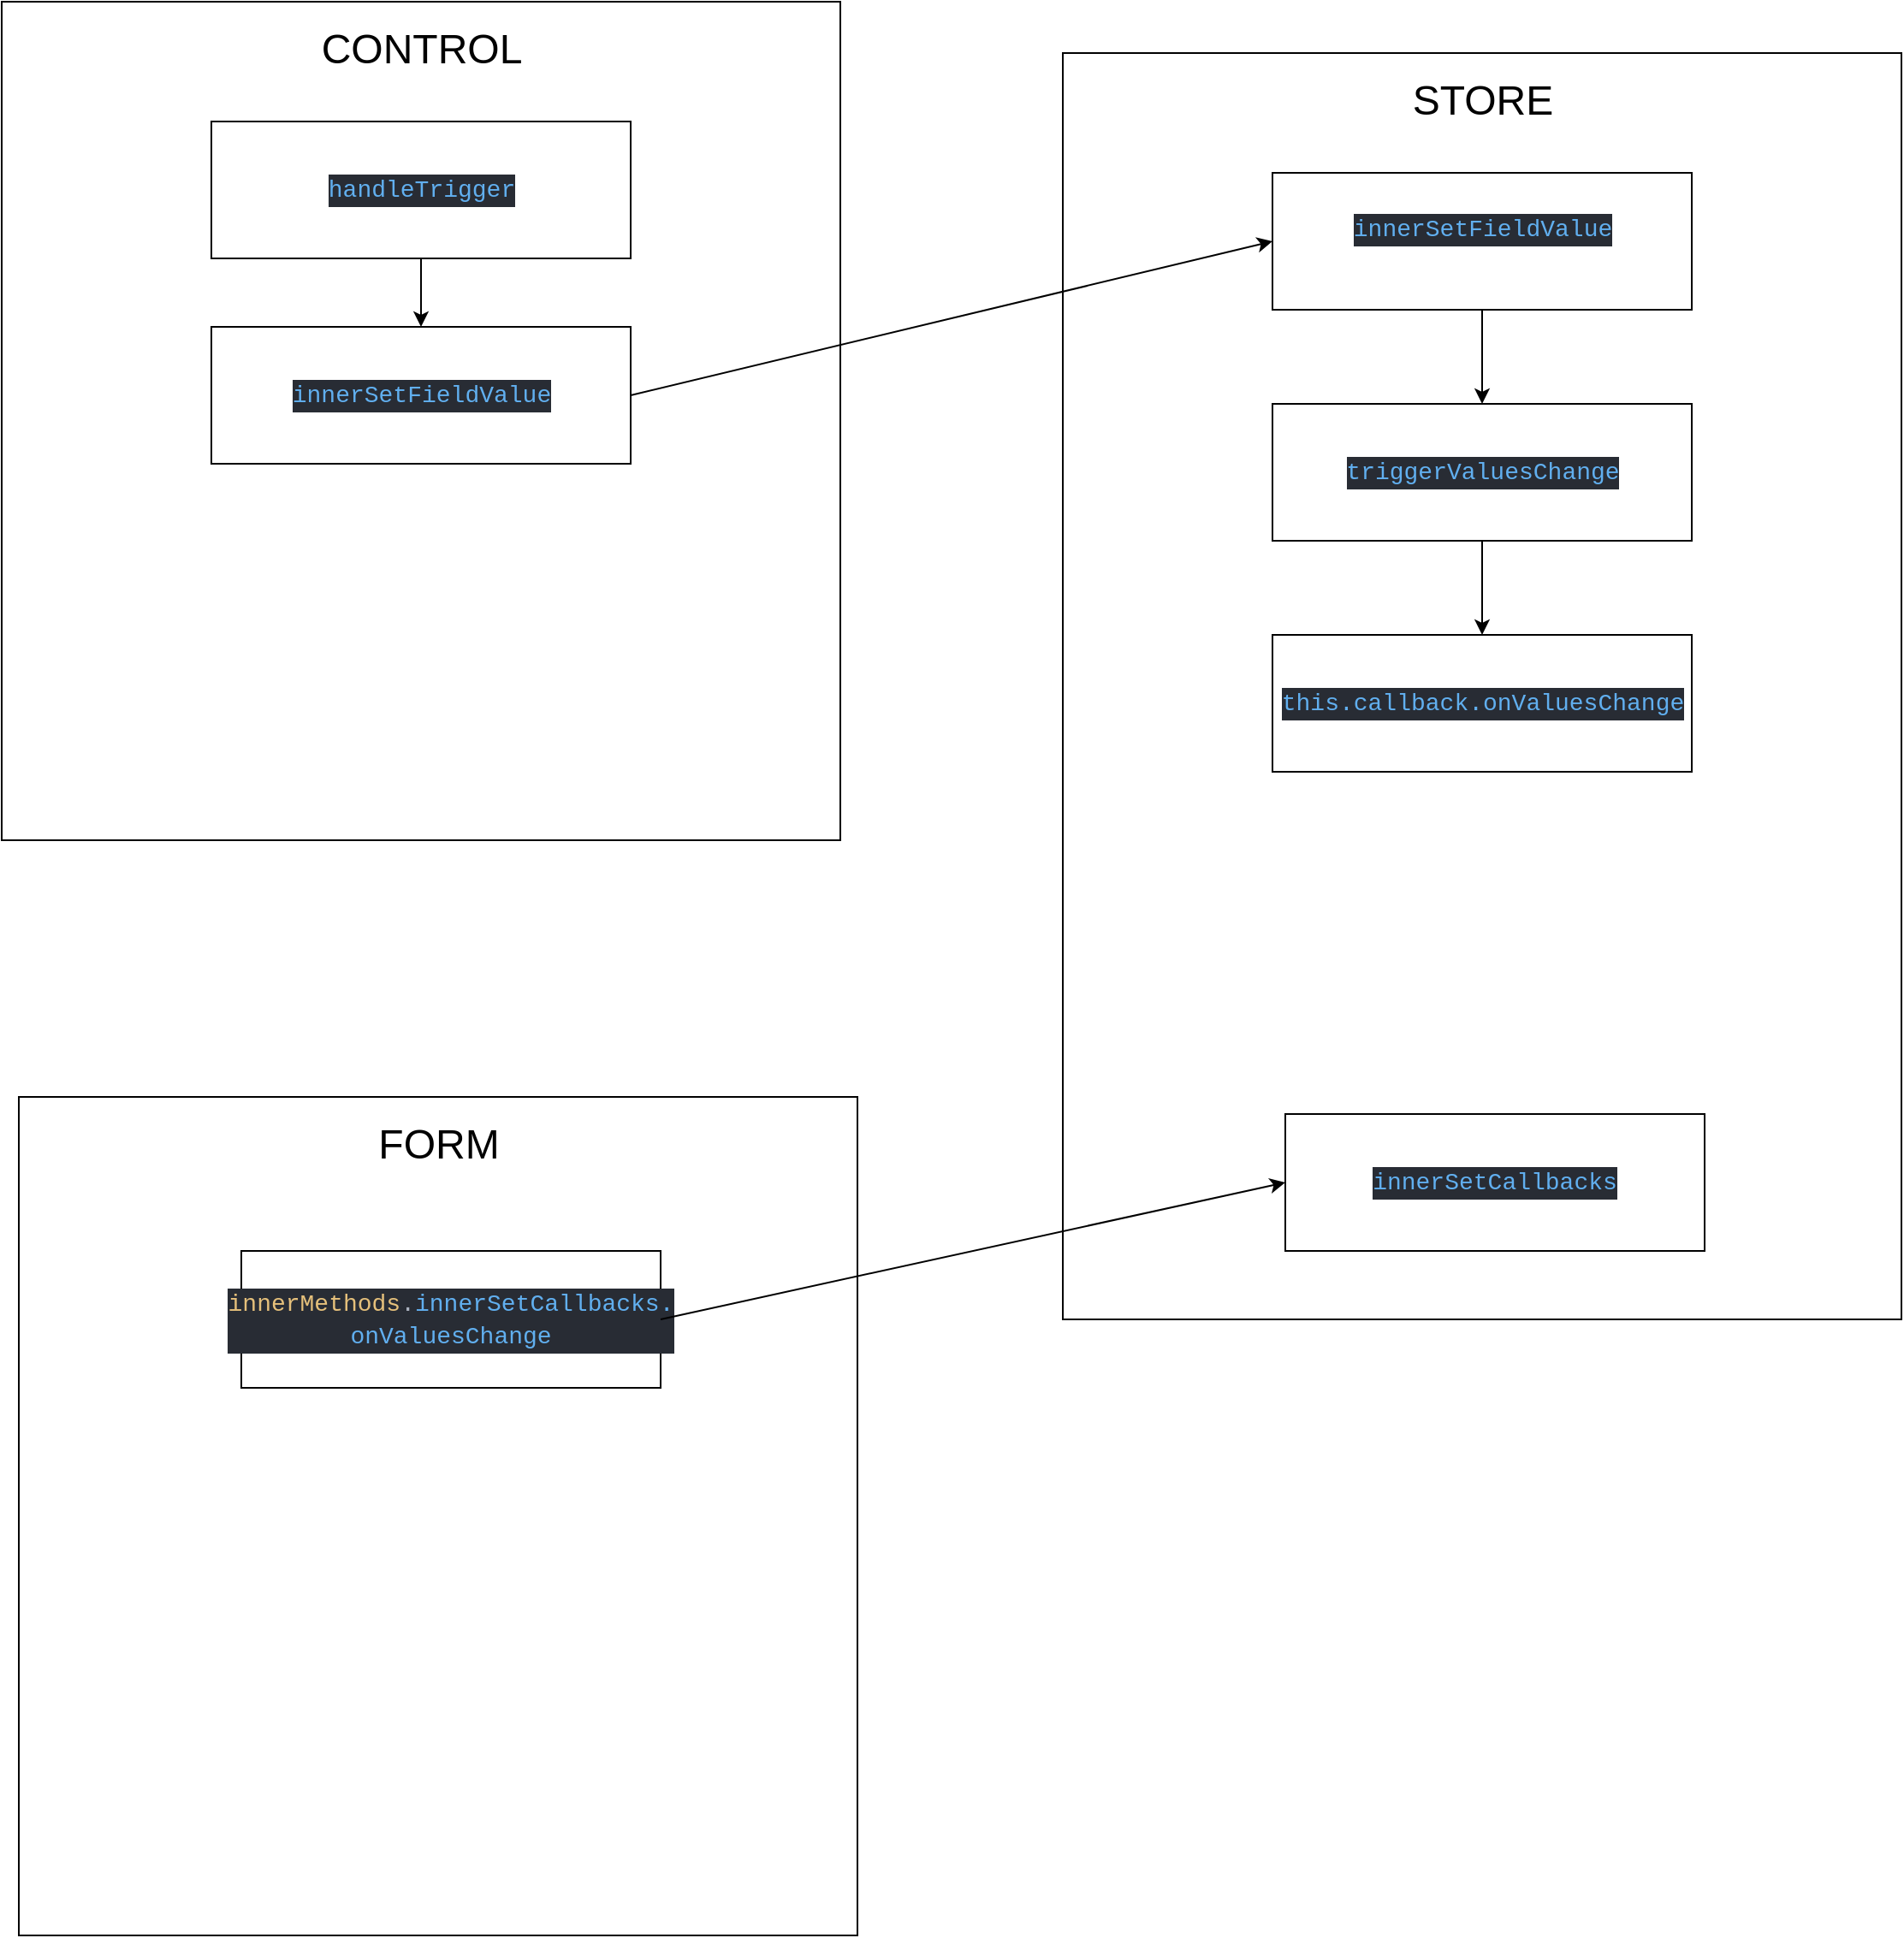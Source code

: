 <mxfile>
    <diagram id="IKpEFJAXQdyOoHMasbJN" name="onValuesChange">
        <mxGraphModel dx="1202" dy="-389" grid="1" gridSize="10" guides="1" tooltips="1" connect="1" arrows="1" fold="1" page="1" pageScale="1" pageWidth="850" pageHeight="1100" background="none" math="0" shadow="0">
            <root>
                <mxCell id="0"/>
                <mxCell id="1" parent="0"/>
                <mxCell id="69" value="" style="group;" parent="1" vertex="1" connectable="0">
                    <mxGeometry x="40" y="1870" width="490" height="490" as="geometry"/>
                </mxCell>
                <mxCell id="70" value="" style="rounded=0;whiteSpace=wrap;html=1;strokeColor=default;fontFamily=Helvetica;fontSize=12;fontColor=default;fillColor=default;" parent="69" vertex="1">
                    <mxGeometry width="490" height="490" as="geometry"/>
                </mxCell>
                <mxCell id="72" value="&lt;span style=&quot;font-size: 24px;&quot;&gt;FORM&lt;br&gt;&lt;/span&gt;" style="text;html=1;strokeColor=none;fillColor=none;align=center;verticalAlign=middle;whiteSpace=wrap;rounded=0;fontFamily=Helvetica;fontSize=12;fontColor=default;" parent="69" vertex="1">
                    <mxGeometry x="183.75" y="15.718" width="122.5" height="23.578" as="geometry"/>
                </mxCell>
                <mxCell id="109" value="&lt;div style=&quot;color: rgb(171, 178, 191); background-color: rgb(40, 44, 52); font-family: Consolas, &amp;quot;Courier New&amp;quot;, monospace; font-size: 14px; line-height: 19px;&quot;&gt;&lt;div style=&quot;line-height: 19px;&quot;&gt;&lt;div style=&quot;line-height: 19px;&quot;&gt;&lt;div style=&quot;line-height: 19px;&quot;&gt;&lt;span style=&quot;color: rgb(229, 192, 123);&quot;&gt;innerMethods&lt;/span&gt;.&lt;span style=&quot;color: rgb(97, 175, 239);&quot;&gt;innerSetCallbacks.&lt;/span&gt;&lt;/div&gt;&lt;div style=&quot;line-height: 19px;&quot;&gt;&lt;div style=&quot;line-height: 19px;&quot;&gt;&lt;span style=&quot;color: rgb(97, 175, 239);&quot;&gt;onValuesChange&lt;/span&gt;&lt;/div&gt;&lt;/div&gt;&lt;/div&gt;&lt;/div&gt;&lt;/div&gt;" style="rounded=0;whiteSpace=wrap;html=1;strokeColor=default;fontFamily=Helvetica;fontSize=12;fontColor=default;fillColor=default;" parent="69" vertex="1">
                    <mxGeometry x="130" y="90" width="245" height="80" as="geometry"/>
                </mxCell>
                <mxCell id="81" value="" style="group;" parent="1" vertex="1" connectable="0">
                    <mxGeometry x="30" y="1230" width="490" height="490" as="geometry"/>
                </mxCell>
                <mxCell id="82" value="" style="rounded=0;whiteSpace=wrap;html=1;strokeColor=default;fontFamily=Helvetica;fontSize=12;fontColor=default;fillColor=default;" parent="81" vertex="1">
                    <mxGeometry width="490" height="490" as="geometry"/>
                </mxCell>
                <mxCell id="90" style="edgeStyle=none;html=1;exitX=0.5;exitY=1;exitDx=0;exitDy=0;entryX=0.5;entryY=0;entryDx=0;entryDy=0;fontFamily=Helvetica;fontSize=24;fontColor=default;" parent="81" source="83" target="89" edge="1">
                    <mxGeometry relative="1" as="geometry"/>
                </mxCell>
                <mxCell id="83" value="&lt;div style=&quot;color: rgb(171, 178, 191); background-color: rgb(40, 44, 52); font-family: Consolas, &amp;quot;Courier New&amp;quot;, monospace; font-size: 14px; line-height: 19px;&quot;&gt;&lt;div style=&quot;line-height: 19px;&quot;&gt;&lt;br&gt;&lt;/div&gt;&lt;/div&gt;" style="rounded=0;whiteSpace=wrap;html=1;strokeColor=default;fontFamily=Helvetica;fontSize=12;fontColor=default;fillColor=default;" parent="81" vertex="1">
                    <mxGeometry x="122.5" y="70" width="245" height="80" as="geometry"/>
                </mxCell>
                <mxCell id="84" value="&lt;span style=&quot;font-size: 24px;&quot;&gt;CONTROL&lt;br&gt;&lt;/span&gt;" style="text;html=1;strokeColor=none;fillColor=none;align=center;verticalAlign=middle;whiteSpace=wrap;rounded=0;fontFamily=Helvetica;fontSize=12;fontColor=default;" parent="81" vertex="1">
                    <mxGeometry x="183.75" y="15.718" width="122.5" height="23.578" as="geometry"/>
                </mxCell>
                <mxCell id="88" value="&lt;div style=&quot;color: rgb(171, 178, 191); background-color: rgb(40, 44, 52); font-family: Consolas, &amp;quot;Courier New&amp;quot;, monospace; font-size: 14px; line-height: 19px;&quot;&gt;&lt;span style=&quot;color: #61afef;&quot;&gt;handleTrigger&lt;/span&gt;&lt;/div&gt;" style="text;html=1;strokeColor=none;fillColor=none;align=center;verticalAlign=middle;whiteSpace=wrap;rounded=0;fontFamily=Helvetica;fontSize=12;fontColor=default;" parent="81" vertex="1">
                    <mxGeometry x="183.75" y="100" width="122.5" height="20" as="geometry"/>
                </mxCell>
                <mxCell id="89" value="&lt;div style=&quot;color: rgb(171, 178, 191); background-color: rgb(40, 44, 52); font-family: Consolas, &amp;quot;Courier New&amp;quot;, monospace; font-size: 14px; line-height: 19px;&quot;&gt;&lt;div style=&quot;line-height: 19px;&quot;&gt;&lt;div style=&quot;line-height: 19px;&quot;&gt;&lt;span style=&quot;color: #61afef;&quot;&gt;innerSetFieldValue&lt;/span&gt;&lt;/div&gt;&lt;/div&gt;&lt;/div&gt;" style="rounded=0;whiteSpace=wrap;html=1;strokeColor=default;fontFamily=Helvetica;fontSize=12;fontColor=default;fillColor=default;" parent="81" vertex="1">
                    <mxGeometry x="122.5" y="190" width="245" height="80" as="geometry"/>
                </mxCell>
                <mxCell id="91" value="" style="group;" parent="1" vertex="1" connectable="0">
                    <mxGeometry x="650" y="1260" width="490" height="740" as="geometry"/>
                </mxCell>
                <mxCell id="92" value="" style="rounded=0;whiteSpace=wrap;html=1;strokeColor=default;fontFamily=Helvetica;fontSize=12;fontColor=default;fillColor=default;" parent="91" vertex="1">
                    <mxGeometry width="490" height="740" as="geometry"/>
                </mxCell>
                <mxCell id="107" style="edgeStyle=none;html=1;exitX=0.5;exitY=1;exitDx=0;exitDy=0;fontFamily=Helvetica;fontSize=24;fontColor=default;" parent="91" source="94" target="106" edge="1">
                    <mxGeometry relative="1" as="geometry"/>
                </mxCell>
                <mxCell id="94" value="&lt;div style=&quot;color: rgb(171, 178, 191); background-color: rgb(40, 44, 52); font-family: Consolas, &amp;quot;Courier New&amp;quot;, monospace; font-size: 14px; line-height: 19px;&quot;&gt;&lt;div style=&quot;line-height: 19px;&quot;&gt;&lt;br&gt;&lt;/div&gt;&lt;/div&gt;" style="rounded=0;whiteSpace=wrap;html=1;strokeColor=default;fontFamily=Helvetica;fontSize=12;fontColor=default;fillColor=default;" parent="91" vertex="1">
                    <mxGeometry x="122.5" y="70" width="245" height="80" as="geometry"/>
                </mxCell>
                <mxCell id="95" value="&lt;span style=&quot;font-size: 24px;&quot;&gt;STORE&lt;br&gt;&lt;/span&gt;" style="text;html=1;strokeColor=none;fillColor=none;align=center;verticalAlign=middle;whiteSpace=wrap;rounded=0;fontFamily=Helvetica;fontSize=12;fontColor=default;" parent="91" vertex="1">
                    <mxGeometry x="183.75" y="15.718" width="122.5" height="23.578" as="geometry"/>
                </mxCell>
                <mxCell id="96" value="&#10;&lt;div style=&quot;color: rgb(171, 178, 191); background-color: rgb(40, 44, 52); font-family: Consolas, &amp;quot;Courier New&amp;quot;, monospace; font-weight: normal; font-size: 14px; line-height: 19px;&quot;&gt;&lt;div&gt;&lt;span style=&quot;color: #61afef;&quot;&gt;innerSetFieldValue&lt;/span&gt;&lt;/div&gt;&lt;/div&gt;&#10;&#10;" style="text;html=1;strokeColor=none;fillColor=none;align=center;verticalAlign=middle;whiteSpace=wrap;rounded=0;fontFamily=Helvetica;fontSize=12;fontColor=default;" parent="91" vertex="1">
                    <mxGeometry x="183.75" y="100" width="122.5" height="20" as="geometry"/>
                </mxCell>
                <mxCell id="113" style="edgeStyle=none;html=1;exitX=0.5;exitY=1;exitDx=0;exitDy=0;fontFamily=Helvetica;fontSize=24;fontColor=default;" parent="91" source="106" target="112" edge="1">
                    <mxGeometry relative="1" as="geometry"/>
                </mxCell>
                <mxCell id="106" value="&lt;div style=&quot;color: rgb(171, 178, 191); background-color: rgb(40, 44, 52); font-family: Consolas, &amp;quot;Courier New&amp;quot;, monospace; font-size: 14px; line-height: 19px;&quot;&gt;&lt;div style=&quot;line-height: 19px;&quot;&gt;&lt;div style=&quot;line-height: 19px;&quot;&gt;&lt;span style=&quot;color: #61afef;&quot;&gt;triggerValuesChange&lt;/span&gt;&lt;/div&gt;&lt;/div&gt;&lt;/div&gt;" style="rounded=0;whiteSpace=wrap;html=1;strokeColor=default;fontFamily=Helvetica;fontSize=12;fontColor=default;fillColor=default;" parent="91" vertex="1">
                    <mxGeometry x="122.5" y="205" width="245" height="80" as="geometry"/>
                </mxCell>
                <mxCell id="108" value="&lt;div style=&quot;color: rgb(171, 178, 191); background-color: rgb(40, 44, 52); font-family: Consolas, &amp;quot;Courier New&amp;quot;, monospace; font-size: 14px; line-height: 19px;&quot;&gt;&lt;div style=&quot;line-height: 19px;&quot;&gt;&lt;div style=&quot;line-height: 19px;&quot;&gt;&lt;div style=&quot;line-height: 19px;&quot;&gt;&lt;span style=&quot;color: #61afef;&quot;&gt;innerSetCallbacks&lt;/span&gt;&lt;/div&gt;&lt;/div&gt;&lt;/div&gt;&lt;/div&gt;" style="rounded=0;whiteSpace=wrap;html=1;strokeColor=default;fontFamily=Helvetica;fontSize=12;fontColor=default;fillColor=default;" parent="91" vertex="1">
                    <mxGeometry x="130" y="620" width="245" height="80" as="geometry"/>
                </mxCell>
                <mxCell id="112" value="&lt;div style=&quot;color: rgb(171, 178, 191); background-color: rgb(40, 44, 52); font-family: Consolas, &amp;quot;Courier New&amp;quot;, monospace; font-size: 14px; line-height: 19px;&quot;&gt;&lt;div style=&quot;line-height: 19px;&quot;&gt;&lt;div style=&quot;line-height: 19px;&quot;&gt;&lt;div style=&quot;line-height: 19px;&quot;&gt;&lt;span style=&quot;color: #61afef;&quot;&gt;this.callback.&lt;/span&gt;&lt;span style=&quot;color: rgb(97, 175, 239);&quot;&gt;onValuesChange&lt;/span&gt;&lt;/div&gt;&lt;/div&gt;&lt;/div&gt;&lt;/div&gt;" style="rounded=0;whiteSpace=wrap;html=1;strokeColor=default;fontFamily=Helvetica;fontSize=12;fontColor=default;fillColor=default;" parent="91" vertex="1">
                    <mxGeometry x="122.5" y="340" width="245" height="80" as="geometry"/>
                </mxCell>
                <mxCell id="98" style="edgeStyle=none;html=1;exitX=1;exitY=0.5;exitDx=0;exitDy=0;entryX=0;entryY=0.5;entryDx=0;entryDy=0;fontFamily=Helvetica;fontSize=24;fontColor=default;" parent="1" source="89" target="94" edge="1">
                    <mxGeometry relative="1" as="geometry"/>
                </mxCell>
                <mxCell id="111" style="edgeStyle=none;html=1;exitX=1;exitY=0.5;exitDx=0;exitDy=0;entryX=0;entryY=0.5;entryDx=0;entryDy=0;fontFamily=Helvetica;fontSize=24;fontColor=default;" parent="1" source="109" target="108" edge="1">
                    <mxGeometry relative="1" as="geometry"/>
                </mxCell>
            </root>
        </mxGraphModel>
    </diagram>
    <diagram name="onSubmit" id="niWLzvq-EdSnXIQBMatt">
        <mxGraphModel dx="1202" dy="-391" grid="1" gridSize="10" guides="1" tooltips="1" connect="1" arrows="1" fold="1" page="1" pageScale="1" pageWidth="850" pageHeight="1100" background="none" math="0" shadow="0">
            <root>
                <mxCell id="wr9pQKqONIE5KZ0gKn6f-0"/>
                <mxCell id="wr9pQKqONIE5KZ0gKn6f-1" parent="wr9pQKqONIE5KZ0gKn6f-0"/>
                <mxCell id="wr9pQKqONIE5KZ0gKn6f-2" value="" style="group;" parent="wr9pQKqONIE5KZ0gKn6f-1" vertex="1" connectable="0">
                    <mxGeometry x="150" y="1420" width="490" height="490" as="geometry"/>
                </mxCell>
                <mxCell id="wr9pQKqONIE5KZ0gKn6f-3" value="" style="rounded=0;whiteSpace=wrap;html=1;strokeColor=default;fontFamily=Helvetica;fontSize=12;fontColor=default;fillColor=default;" parent="wr9pQKqONIE5KZ0gKn6f-2" vertex="1">
                    <mxGeometry width="490" height="490" as="geometry"/>
                </mxCell>
                <mxCell id="wr9pQKqONIE5KZ0gKn6f-4" value="&lt;span style=&quot;font-size: 24px;&quot;&gt;FORM&lt;br&gt;&lt;/span&gt;" style="text;html=1;strokeColor=none;fillColor=none;align=center;verticalAlign=middle;whiteSpace=wrap;rounded=0;fontFamily=Helvetica;fontSize=12;fontColor=default;" parent="wr9pQKqONIE5KZ0gKn6f-2" vertex="1">
                    <mxGeometry x="183.75" y="15.718" width="122.5" height="23.578" as="geometry"/>
                </mxCell>
                <mxCell id="wr9pQKqONIE5KZ0gKn6f-5" value="&lt;div style=&quot;background-color: rgb(40, 44, 52); font-family: Consolas, &amp;quot;Courier New&amp;quot;, monospace; font-size: 14px; line-height: 19px; color: rgb(171, 178, 191);&quot;&gt;&lt;div style=&quot;line-height: 19px;&quot;&gt;&lt;div style=&quot;line-height: 19px;&quot;&gt;&lt;div style=&quot;line-height: 19px;&quot;&gt;&lt;div style=&quot;font-family: Menlo, Monaco, &amp;quot;Courier New&amp;quot;, monospace; font-size: 12px; line-height: 18px;&quot;&gt;&lt;div&gt;&lt;span style=&quot;color: #e5c07b;&quot;&gt;innerMethods&lt;/span&gt;.&lt;span style=&quot;color: #61afef;&quot;&gt;innerSetCallbacks&lt;/span&gt;({&lt;/div&gt;&lt;div&gt;  &lt;span style=&quot;color: #61afef;&quot;&gt;onSubmit&lt;/span&gt;: () &lt;span style=&quot;color: #c678dd;&quot;&gt;=&amp;gt;&lt;/span&gt; {}&lt;/div&gt;&lt;div&gt;});&lt;/div&gt;&lt;/div&gt;&lt;/div&gt;&lt;/div&gt;&lt;/div&gt;&lt;/div&gt;" style="rounded=0;whiteSpace=wrap;html=1;strokeColor=default;fontFamily=Helvetica;fontSize=12;fontColor=default;fillColor=default;" parent="wr9pQKqONIE5KZ0gKn6f-2" vertex="1">
                    <mxGeometry x="130" y="90" width="245" height="80" as="geometry"/>
                </mxCell>
                <mxCell id="PwSs_GgSIJuXpOcLG5Ot-0" value="&lt;div style=&quot;background-color: rgb(40, 44, 52); font-family: Consolas, &amp;quot;Courier New&amp;quot;, monospace; font-size: 14px; line-height: 19px; color: rgb(171, 178, 191);&quot;&gt;&lt;div style=&quot;line-height: 19px;&quot;&gt;&lt;div style=&quot;line-height: 19px;&quot;&gt;&lt;div style=&quot;line-height: 19px;&quot;&gt;&lt;div style=&quot;font-family: Menlo, Monaco, &amp;quot;Courier New&amp;quot;, monospace; font-size: 12px; line-height: 18px;&quot;&gt;&lt;div style=&quot;line-height: 18px;&quot;&gt;&lt;div&gt;&amp;lt;&lt;span style=&quot;color: #e5c07b;&quot;&gt;Wrapper&lt;/span&gt;&lt;/div&gt;&lt;div&gt;&lt;span style=&quot;color: #d19a66;font-style: italic;&quot;&gt;onSubmit&lt;/span&gt;&lt;span style=&quot;color: #56b6c2;&quot;&gt;=&lt;/span&gt;&lt;span style=&quot;color: #c678dd;&quot;&gt;{&lt;/span&gt;(&lt;span style=&quot;color: #e06c75;font-style: italic;&quot;&gt;e&lt;/span&gt;) &lt;span style=&quot;color: #c678dd;&quot;&gt;=&amp;gt;&lt;/span&gt; {&lt;/div&gt;&lt;div&gt;  &lt;span style=&quot;color: #e5c07b;&quot;&gt;formInstance&lt;/span&gt;.&lt;span style=&quot;color: #61afef;&quot;&gt;submit&lt;/span&gt;();&lt;/div&gt;&lt;div&gt;}&lt;span style=&quot;color: #c678dd;&quot;&gt;}&lt;/span&gt;&lt;/div&gt;&lt;div&gt;&amp;gt;&lt;/div&gt;&lt;/div&gt;&lt;/div&gt;&lt;/div&gt;&lt;/div&gt;&lt;/div&gt;&lt;/div&gt;" style="rounded=0;whiteSpace=wrap;html=1;strokeColor=default;fontFamily=Helvetica;fontSize=12;fontColor=default;fillColor=default;" parent="wr9pQKqONIE5KZ0gKn6f-2" vertex="1">
                    <mxGeometry x="135" y="200" width="240" height="110" as="geometry"/>
                </mxCell>
                <mxCell id="wr9pQKqONIE5KZ0gKn6f-13" value="" style="group;" parent="wr9pQKqONIE5KZ0gKn6f-1" vertex="1" connectable="0">
                    <mxGeometry x="690" y="1270" width="490" height="740" as="geometry"/>
                </mxCell>
                <mxCell id="wr9pQKqONIE5KZ0gKn6f-14" value="" style="rounded=0;whiteSpace=wrap;html=1;strokeColor=default;fontFamily=Helvetica;fontSize=12;fontColor=default;fillColor=default;" parent="wr9pQKqONIE5KZ0gKn6f-13" vertex="1">
                    <mxGeometry width="490" height="740" as="geometry"/>
                </mxCell>
                <mxCell id="hVibTTQIVhq0X6SmjSsc-0" style="edgeStyle=none;html=1;exitX=0.5;exitY=1;exitDx=0;exitDy=0;" parent="wr9pQKqONIE5KZ0gKn6f-13" source="wr9pQKqONIE5KZ0gKn6f-16" target="PwSs_GgSIJuXpOcLG5Ot-10" edge="1">
                    <mxGeometry relative="1" as="geometry"/>
                </mxCell>
                <mxCell id="wr9pQKqONIE5KZ0gKn6f-16" value="&lt;div style=&quot;color: rgb(171, 178, 191); background-color: rgb(40, 44, 52); font-family: Consolas, &amp;quot;Courier New&amp;quot;, monospace; font-size: 14px; line-height: 19px;&quot;&gt;&lt;div style=&quot;line-height: 19px;&quot;&gt;&lt;br&gt;&lt;/div&gt;&lt;/div&gt;" style="rounded=0;whiteSpace=wrap;html=1;strokeColor=default;fontFamily=Helvetica;fontSize=12;fontColor=default;fillColor=default;" parent="wr9pQKqONIE5KZ0gKn6f-13" vertex="1">
                    <mxGeometry x="122.5" y="70" width="245" height="70" as="geometry"/>
                </mxCell>
                <mxCell id="wr9pQKqONIE5KZ0gKn6f-17" value="&lt;span style=&quot;font-size: 24px;&quot;&gt;STORE&lt;br&gt;&lt;/span&gt;" style="text;html=1;strokeColor=none;fillColor=none;align=center;verticalAlign=middle;whiteSpace=wrap;rounded=0;fontFamily=Helvetica;fontSize=12;fontColor=default;" parent="wr9pQKqONIE5KZ0gKn6f-13" vertex="1">
                    <mxGeometry x="183.75" y="15.718" width="122.5" height="23.578" as="geometry"/>
                </mxCell>
                <mxCell id="wr9pQKqONIE5KZ0gKn6f-18" value="&lt;div style=&quot;background-color: rgb(40, 44, 52); font-family: Menlo, Monaco, &amp;quot;Courier New&amp;quot;, monospace; line-height: 18px;&quot;&gt;&lt;font color=&quot;#c678dd&quot;&gt;submit&lt;/font&gt;&lt;/div&gt;" style="text;html=1;strokeColor=none;fillColor=none;align=center;verticalAlign=middle;whiteSpace=wrap;rounded=0;fontFamily=Helvetica;fontSize=12;fontColor=default;" parent="wr9pQKqONIE5KZ0gKn6f-13" vertex="1">
                    <mxGeometry x="158.13" y="95" width="173.75" height="20" as="geometry"/>
                </mxCell>
                <mxCell id="wr9pQKqONIE5KZ0gKn6f-21" value="&lt;div style=&quot;color: rgb(171, 178, 191); background-color: rgb(40, 44, 52); font-family: Consolas, &amp;quot;Courier New&amp;quot;, monospace; font-size: 14px; line-height: 19px;&quot;&gt;&lt;div style=&quot;line-height: 19px;&quot;&gt;&lt;div style=&quot;line-height: 19px;&quot;&gt;&lt;div style=&quot;line-height: 19px;&quot;&gt;&lt;span style=&quot;color: #61afef;&quot;&gt;innerSetCallbacks&lt;/span&gt;&lt;/div&gt;&lt;/div&gt;&lt;/div&gt;&lt;/div&gt;" style="rounded=0;whiteSpace=wrap;html=1;strokeColor=default;fontFamily=Helvetica;fontSize=12;fontColor=default;fillColor=default;" parent="wr9pQKqONIE5KZ0gKn6f-13" vertex="1">
                    <mxGeometry x="130" y="620" width="245" height="80" as="geometry"/>
                </mxCell>
                <mxCell id="PwSs_GgSIJuXpOcLG5Ot-10" value="&lt;div style=&quot;color: rgb(171, 178, 191); background-color: rgb(40, 44, 52); font-family: Consolas, &amp;quot;Courier New&amp;quot;, monospace; font-size: 14px; line-height: 19px;&quot;&gt;&lt;div style=&quot;line-height: 19px;&quot;&gt;callbacks.onSubmit&lt;/div&gt;&lt;/div&gt;" style="rounded=0;whiteSpace=wrap;html=1;strokeColor=default;fontFamily=Helvetica;fontSize=12;fontColor=default;fillColor=default;" parent="wr9pQKqONIE5KZ0gKn6f-13" vertex="1">
                    <mxGeometry x="122.5" y="210" width="245" height="80" as="geometry"/>
                </mxCell>
                <mxCell id="wr9pQKqONIE5KZ0gKn6f-24" style="edgeStyle=none;html=1;exitX=1;exitY=0.5;exitDx=0;exitDy=0;entryX=0;entryY=0.5;entryDx=0;entryDy=0;fontFamily=Helvetica;fontSize=24;fontColor=default;" parent="wr9pQKqONIE5KZ0gKn6f-1" source="wr9pQKqONIE5KZ0gKn6f-5" target="wr9pQKqONIE5KZ0gKn6f-21" edge="1">
                    <mxGeometry relative="1" as="geometry"/>
                </mxCell>
                <mxCell id="PwSs_GgSIJuXpOcLG5Ot-2" style="edgeStyle=none;html=1;exitX=1;exitY=0.5;exitDx=0;exitDy=0;entryX=0;entryY=0.5;entryDx=0;entryDy=0;" parent="wr9pQKqONIE5KZ0gKn6f-1" source="PwSs_GgSIJuXpOcLG5Ot-0" target="wr9pQKqONIE5KZ0gKn6f-16" edge="1">
                    <mxGeometry relative="1" as="geometry"/>
                </mxCell>
            </root>
        </mxGraphModel>
    </diagram>
    <diagram name="rules validate" id="ohAHACHZZTmaY0EoiD2b">
        <mxGraphModel dx="931" dy="711" grid="1" gridSize="10" guides="1" tooltips="1" connect="1" arrows="1" fold="1" page="1" pageScale="1" pageWidth="850" pageHeight="1100" background="none" math="0" shadow="0">
            <root>
                <mxCell id="hH2rMNYjFmV4jc5iQW_T-0"/>
                <mxCell id="hH2rMNYjFmV4jc5iQW_T-1" parent="hH2rMNYjFmV4jc5iQW_T-0"/>
                <mxCell id="EdaH5eJUgTH9Hvjn0n3V-11" value="" style="group;" parent="hH2rMNYjFmV4jc5iQW_T-1" vertex="1" connectable="0">
                    <mxGeometry x="110" y="950" width="490" height="490" as="geometry"/>
                </mxCell>
                <mxCell id="EdaH5eJUgTH9Hvjn0n3V-12" value="" style="rounded=0;whiteSpace=wrap;html=1;strokeColor=default;fontFamily=Helvetica;fontSize=12;fontColor=default;fillColor=default;" parent="EdaH5eJUgTH9Hvjn0n3V-11" vertex="1">
                    <mxGeometry width="490" height="490" as="geometry"/>
                </mxCell>
                <mxCell id="EdaH5eJUgTH9Hvjn0n3V-13" value="&lt;span style=&quot;font-size: 24px;&quot;&gt;CONTROL&lt;br&gt;&lt;/span&gt;" style="text;html=1;strokeColor=none;fillColor=none;align=center;verticalAlign=middle;whiteSpace=wrap;rounded=0;fontFamily=Helvetica;fontSize=12;fontColor=default;" parent="EdaH5eJUgTH9Hvjn0n3V-11" vertex="1">
                    <mxGeometry x="183.75" y="15.718" width="122.5" height="23.578" as="geometry"/>
                </mxCell>
                <mxCell id="eVqTqqtoLzbwKbP560Qh-8" style="edgeStyle=none;html=1;exitX=0.5;exitY=1;exitDx=0;exitDy=0;" parent="EdaH5eJUgTH9Hvjn0n3V-11" source="ZGwle_Ef6s6wTv4KFBNq-0" target="eVqTqqtoLzbwKbP560Qh-7" edge="1">
                    <mxGeometry relative="1" as="geometry"/>
                </mxCell>
                <mxCell id="ZGwle_Ef6s6wTv4KFBNq-0" value="&lt;div style=&quot;background-color: rgb(40, 44, 52); font-family: Consolas, &amp;quot;Courier New&amp;quot;, monospace; font-size: 14px; line-height: 19px;&quot;&gt;&lt;div style=&quot;line-height: 19px;&quot;&gt;&lt;div style=&quot;line-height: 19px;&quot;&gt;&lt;div style=&quot;line-height: 19px;&quot;&gt;&lt;div style=&quot;font-family: Menlo, Monaco, &amp;quot;Courier New&amp;quot;, monospace; font-size: 12px; line-height: 18px;&quot;&gt;&lt;div style=&quot;&quot;&gt;&lt;div style=&quot;color: rgb(171, 178, 191); font-family: Consolas, &amp;quot;Courier New&amp;quot;, monospace; font-size: 14px; line-height: 19px;&quot;&gt;&lt;span style=&quot;color: #61afef;&quot;&gt;handleTrigger&lt;/span&gt;&lt;/div&gt;&lt;/div&gt;&lt;/div&gt;&lt;/div&gt;&lt;/div&gt;&lt;/div&gt;&lt;/div&gt;" style="rounded=0;whiteSpace=wrap;html=1;strokeColor=default;fontFamily=Helvetica;fontSize=12;fontColor=default;fillColor=default;" parent="EdaH5eJUgTH9Hvjn0n3V-11" vertex="1">
                    <mxGeometry x="72.5" y="50" width="345" height="80" as="geometry"/>
                </mxCell>
                <mxCell id="7hm8wXCHq3AjAS1OMfN2-1" style="edgeStyle=none;html=1;exitX=0.5;exitY=1;exitDx=0;exitDy=0;entryX=0.5;entryY=0;entryDx=0;entryDy=0;" parent="EdaH5eJUgTH9Hvjn0n3V-11" source="eVqTqqtoLzbwKbP560Qh-7" target="7hm8wXCHq3AjAS1OMfN2-0" edge="1">
                    <mxGeometry relative="1" as="geometry"/>
                </mxCell>
                <mxCell id="eVqTqqtoLzbwKbP560Qh-7" value="&lt;div style=&quot;background-color: rgb(40, 44, 52); font-family: Consolas, &amp;quot;Courier New&amp;quot;, monospace; font-size: 14px; line-height: 19px;&quot;&gt;&lt;div style=&quot;line-height: 19px;&quot;&gt;&lt;div style=&quot;line-height: 19px;&quot;&gt;&lt;div style=&quot;line-height: 19px;&quot;&gt;&lt;div style=&quot;font-family: Menlo, Monaco, &amp;quot;Courier New&amp;quot;, monospace; font-size: 12px; line-height: 18px;&quot;&gt;&lt;div style=&quot;&quot;&gt;&lt;div style=&quot;color: rgb(171, 178, 191); font-family: Consolas, &amp;quot;Courier New&amp;quot;, monospace; font-size: 14px; line-height: 19px;&quot;&gt;&lt;div style=&quot;line-height: 19px;&quot;&gt;&lt;span style=&quot;color: #61afef;&quot;&gt;validateField&lt;/span&gt;&lt;/div&gt;&lt;/div&gt;&lt;/div&gt;&lt;/div&gt;&lt;/div&gt;&lt;/div&gt;&lt;/div&gt;&lt;/div&gt;" style="rounded=0;whiteSpace=wrap;html=1;strokeColor=default;fontFamily=Helvetica;fontSize=12;fontColor=default;fillColor=default;" parent="EdaH5eJUgTH9Hvjn0n3V-11" vertex="1">
                    <mxGeometry x="73" y="180" width="345" height="80" as="geometry"/>
                </mxCell>
                <mxCell id="7hm8wXCHq3AjAS1OMfN2-0" value="&lt;div style=&quot;background-color: rgb(40, 44, 52); font-family: Consolas, &amp;quot;Courier New&amp;quot;, monospace; font-size: 14px; line-height: 19px;&quot;&gt;&lt;div style=&quot;line-height: 19px;&quot;&gt;&lt;div style=&quot;line-height: 19px;&quot;&gt;&lt;div style=&quot;line-height: 19px;&quot;&gt;&lt;div style=&quot;font-family: Menlo, Monaco, &amp;quot;Courier New&amp;quot;, monospace; font-size: 12px; line-height: 18px;&quot;&gt;&lt;div style=&quot;&quot;&gt;&lt;div style=&quot;color: rgb(171, 178, 191); font-family: Consolas, &amp;quot;Courier New&amp;quot;, monospace; font-size: 14px; line-height: 19px;&quot;&gt;&lt;div style=&quot;line-height: 19px;&quot;&gt;&lt;div style=&quot;line-height: 19px;&quot;&gt;&lt;span style=&quot;color: #61afef;&quot;&gt;updateFormItem&lt;/span&gt;&lt;/div&gt;&lt;/div&gt;&lt;/div&gt;&lt;/div&gt;&lt;/div&gt;&lt;/div&gt;&lt;/div&gt;&lt;/div&gt;&lt;/div&gt;" style="rounded=0;whiteSpace=wrap;html=1;strokeColor=default;fontFamily=Helvetica;fontSize=12;fontColor=default;fillColor=default;" parent="EdaH5eJUgTH9Hvjn0n3V-11" vertex="1">
                    <mxGeometry x="73" y="310" width="345" height="80" as="geometry"/>
                </mxCell>
                <mxCell id="c5sg6KsF1VGXoOLUC5B--0" value="" style="group;" parent="hH2rMNYjFmV4jc5iQW_T-1" vertex="1" connectable="0">
                    <mxGeometry x="730" y="940" width="490" height="490" as="geometry"/>
                </mxCell>
                <mxCell id="c5sg6KsF1VGXoOLUC5B--1" value="" style="rounded=0;whiteSpace=wrap;html=1;strokeColor=default;fontFamily=Helvetica;fontSize=12;fontColor=default;fillColor=default;" parent="c5sg6KsF1VGXoOLUC5B--0" vertex="1">
                    <mxGeometry x="0.5" width="490" height="490" as="geometry"/>
                </mxCell>
                <mxCell id="c5sg6KsF1VGXoOLUC5B--2" value="&lt;span style=&quot;font-size: 24px;&quot;&gt;Form.item&lt;br&gt;&lt;/span&gt;" style="text;html=1;strokeColor=none;fillColor=none;align=center;verticalAlign=middle;whiteSpace=wrap;rounded=0;fontFamily=Helvetica;fontSize=12;fontColor=default;" parent="c5sg6KsF1VGXoOLUC5B--0" vertex="1">
                    <mxGeometry x="183.75" y="15.718" width="122.5" height="23.578" as="geometry"/>
                </mxCell>
                <mxCell id="c5sg6KsF1VGXoOLUC5B--8" value="&lt;div style=&quot;background-color: rgb(40, 44, 52); font-family: Consolas, &amp;quot;Courier New&amp;quot;, monospace; font-size: 14px; line-height: 19px;&quot;&gt;&lt;div style=&quot;line-height: 19px;&quot;&gt;&lt;div style=&quot;line-height: 19px;&quot;&gt;&lt;div style=&quot;line-height: 19px;&quot;&gt;&lt;div style=&quot;font-family: Menlo, Monaco, &amp;quot;Courier New&amp;quot;, monospace; font-size: 12px; line-height: 18px;&quot;&gt;&lt;div style=&quot;&quot;&gt;&lt;div style=&quot;color: rgb(171, 178, 191); font-family: Consolas, &amp;quot;Courier New&amp;quot;, monospace; font-size: 14px; line-height: 19px;&quot;&gt;&lt;div style=&quot;line-height: 19px;&quot;&gt;&lt;div style=&quot;line-height: 19px;&quot;&gt;&lt;span style=&quot;color: #61afef;&quot;&gt;updateFormItem&lt;/span&gt;&lt;/div&gt;&lt;/div&gt;&lt;/div&gt;&lt;/div&gt;&lt;/div&gt;&lt;/div&gt;&lt;/div&gt;&lt;/div&gt;&lt;/div&gt;" style="rounded=0;whiteSpace=wrap;html=1;strokeColor=default;fontFamily=Helvetica;fontSize=12;fontColor=default;fillColor=default;" parent="c5sg6KsF1VGXoOLUC5B--0" vertex="1">
                    <mxGeometry x="73" y="90" width="345" height="80" as="geometry"/>
                </mxCell>
                <mxCell id="c5sg6KsF1VGXoOLUC5B--11" style="edgeStyle=none;html=1;exitX=1;exitY=0.5;exitDx=0;exitDy=0;entryX=0;entryY=0.5;entryDx=0;entryDy=0;" parent="hH2rMNYjFmV4jc5iQW_T-1" source="7hm8wXCHq3AjAS1OMfN2-0" target="c5sg6KsF1VGXoOLUC5B--8" edge="1">
                    <mxGeometry relative="1" as="geometry"/>
                </mxCell>
            </root>
        </mxGraphModel>
    </diagram>
    <diagram id="8kvtynpzfzK0uaVtsPWT" name="Page-4">
        <mxGraphModel dx="1202" dy="709" grid="1" gridSize="10" guides="1" tooltips="1" connect="1" arrows="1" fold="1" page="1" pageScale="1" pageWidth="850" pageHeight="1100" math="0" shadow="0">
            <root>
                <mxCell id="0"/>
                <mxCell id="1" parent="0"/>
            </root>
        </mxGraphModel>
    </diagram>
</mxfile>